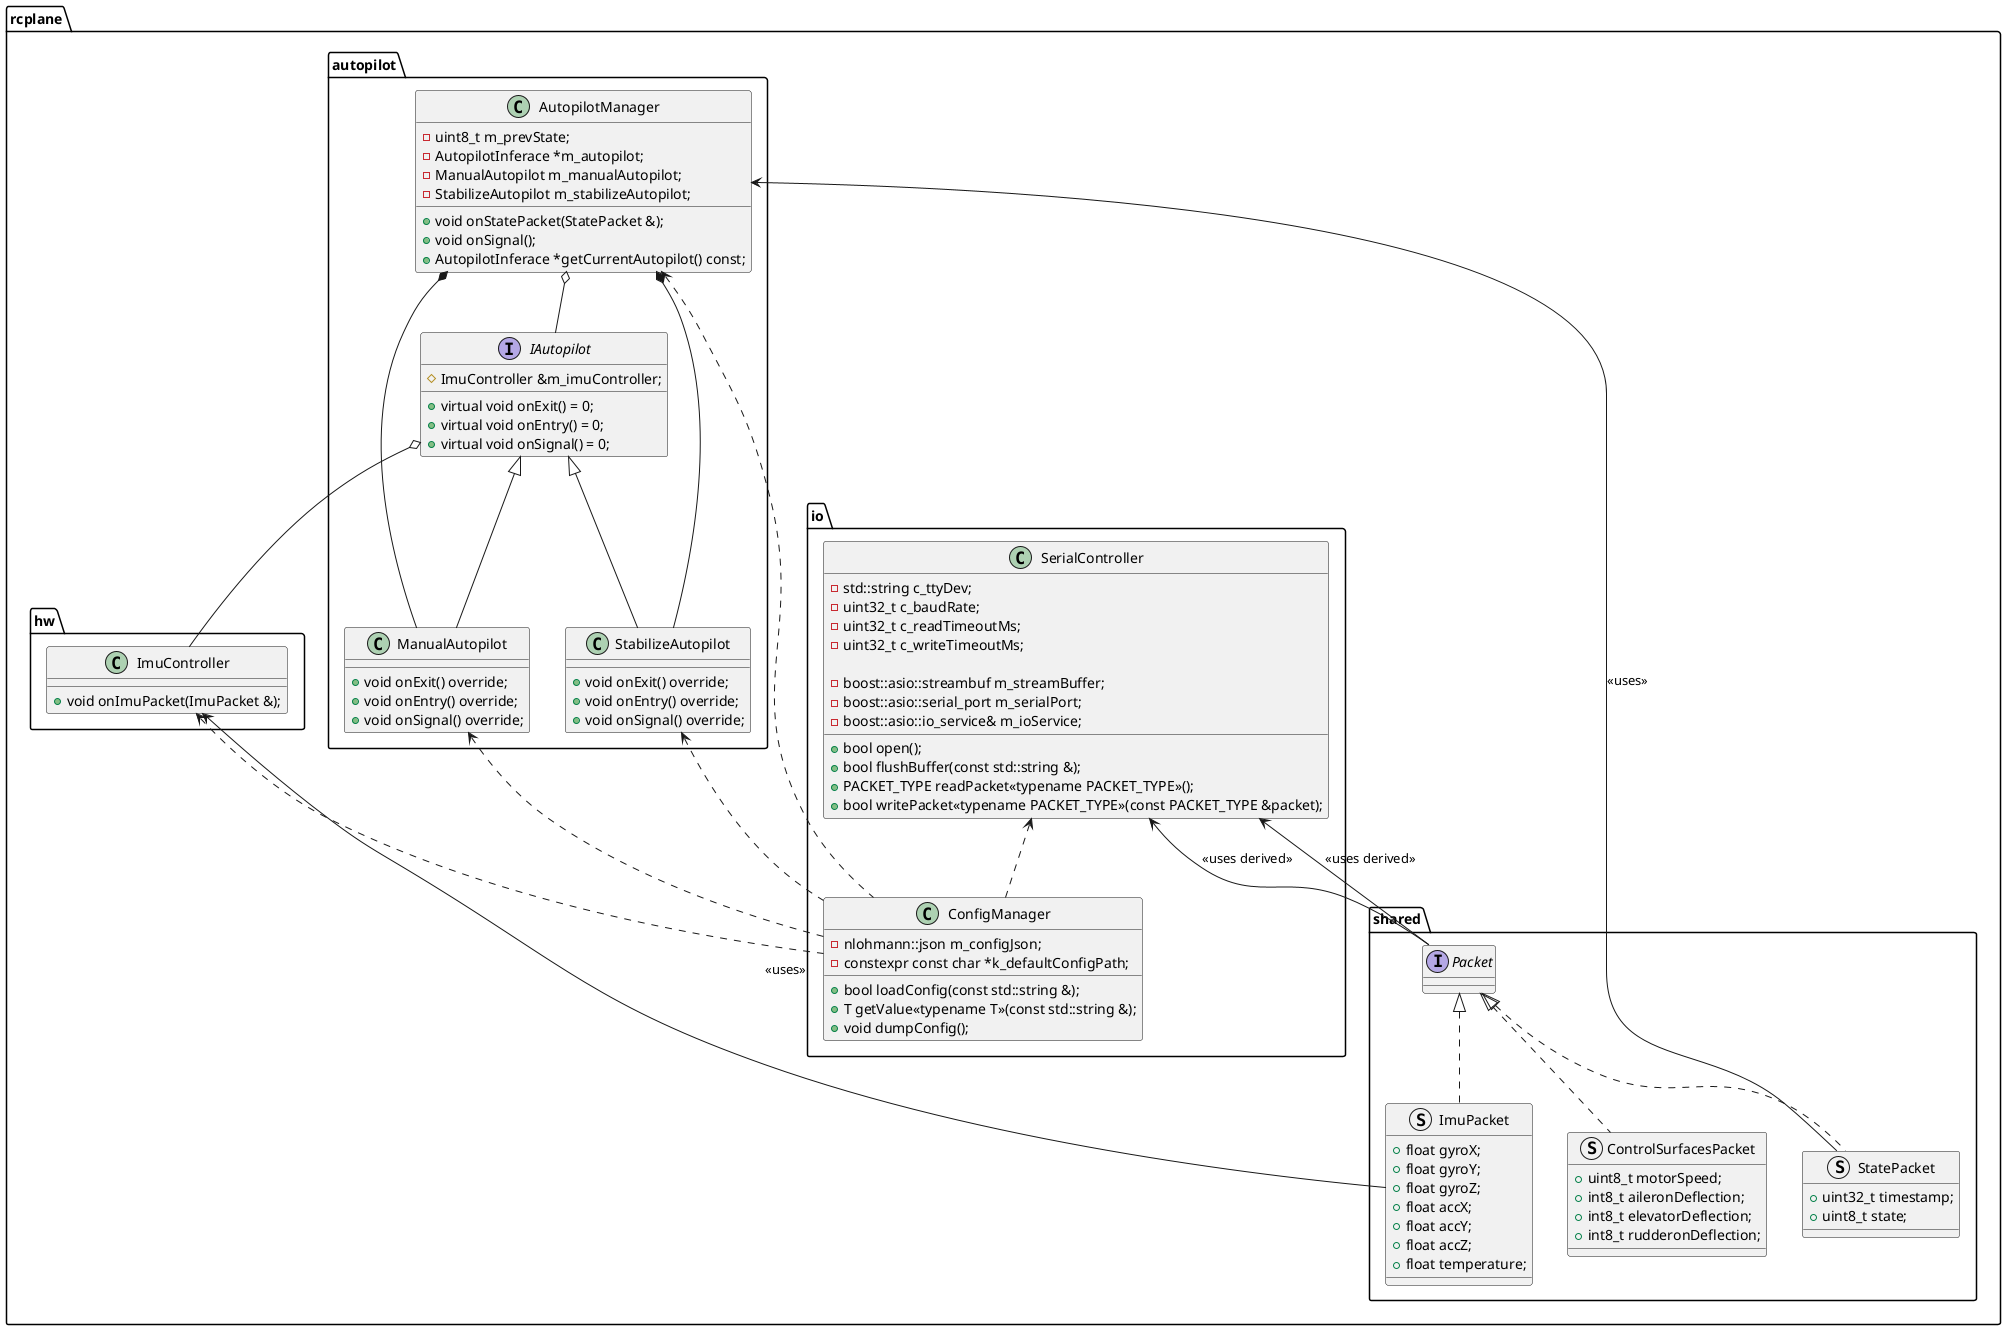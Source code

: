 @startuml System On Module

package rcplane.shared {
  interface Packet {
  }

  struct StatePacket {
    + uint32_t timestamp;
    + uint8_t state;
  }

  struct ImuPacket {
    + float gyroX;
    + float gyroY;
    + float gyroZ;
    + float accX;
    + float accY;
    + float accZ;
    + float temperature;
  }

  struct ControlSurfacesPacket {
    + uint8_t motorSpeed;
    + int8_t aileronDeflection;
    + int8_t elevatorDeflection;
    + int8_t rudderonDeflection;
  }
}

package rcplane.io {
  class SerialController {
    - std::string c_ttyDev;
    - uint32_t c_baudRate;
    - uint32_t c_readTimeoutMs;
    - uint32_t c_writeTimeoutMs;

    - boost::asio::streambuf m_streamBuffer;
    - boost::asio::serial_port m_serialPort;
    - boost::asio::io_service& m_ioService;

    + bool open();
    + bool flushBuffer(const std::string &);
    + PACKET_TYPE readPacket<<typename PACKET_TYPE>>();
    + bool writePacket<<typename PACKET_TYPE>>(const PACKET_TYPE &packet);
  }

  class ConfigManager {
    - nlohmann::json m_configJson;
    - constexpr const char *k_defaultConfigPath;
    + bool loadConfig(const std::string &);
    + T getValue<<typename T>>(const std::string &);
    + void dumpConfig();
  }
}

package rcplane.autopilot {
  class AutopilotManager {
    - uint8_t m_prevState;
    - AutopilotInferace *m_autopilot;
    - ManualAutopilot m_manualAutopilot;
    - StabilizeAutopilot m_stabilizeAutopilot;
    + void onStatePacket(StatePacket &);
    + void onSignal();
    + AutopilotInferace *getCurrentAutopilot() const;
  }

  interface IAutopilot {
    # ImuController &m_imuController;
    + virtual void onExit() = 0;
    + virtual void onEntry() = 0;
    + virtual void onSignal() = 0;
  }

  class StabilizeAutopilot {
    + void onExit() override;
    + void onEntry() override;
    + void onSignal() override;
  }

  class ManualAutopilot {
    + void onExit() override;
    + void onEntry() override;
    + void onSignal() override;
  }
}

package rcplane.hw {
  class ImuController {
    + void onImuPacket(ImuPacket &);
  }
}

Packet <|.. StatePacket
Packet <|.. ImuPacket
Packet <|.. ControlSurfacesPacket

SerialController <.. ConfigManager
AutopilotManager <.. ConfigManager
StabilizeAutopilot <.. ConfigManager
ManualAutopilot <.. ConfigManager
ImuController <.. ConfigManager

AutopilotManager *-- StabilizeAutopilot
AutopilotManager *-- ManualAutopilot
AutopilotManager o-- IAutopilot

IAutopilot <|-- StabilizeAutopilot
IAutopilot <|-- ManualAutopilot

IAutopilot o-- ImuController
ImuController <-- ImuPacket : <<uses>>
SerialController <-- Packet : <<uses derived>>
SerialController <-- Packet : <<uses derived>>
AutopilotManager <-- StatePacket : <<uses>>


@enduml